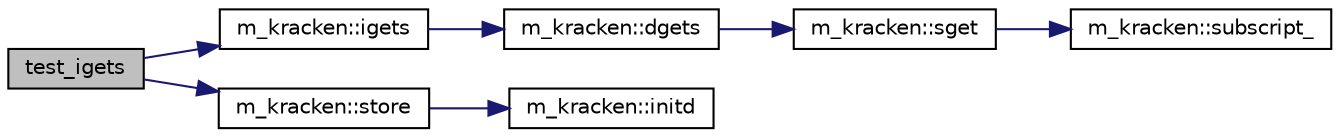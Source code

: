 digraph "test_igets"
{
 // LATEX_PDF_SIZE
  edge [fontname="Helvetica",fontsize="10",labelfontname="Helvetica",labelfontsize="10"];
  node [fontname="Helvetica",fontsize="10",shape=record];
  rankdir="LR";
  Node1 [label="test_igets",height=0.2,width=0.4,color="black", fillcolor="grey75", style="filled", fontcolor="black",tooltip=" "];
  Node1 -> Node2 [color="midnightblue",fontsize="10",style="solid",fontname="Helvetica"];
  Node2 [label="m_kracken::igets",height=0.2,width=0.4,color="black", fillcolor="white", style="filled",URL="$namespacem__kracken.html#a3bf372282fcf75e6db26c8523676713e",tooltip=" "];
  Node2 -> Node3 [color="midnightblue",fontsize="10",style="solid",fontname="Helvetica"];
  Node3 [label="m_kracken::dgets",height=0.2,width=0.4,color="black", fillcolor="white", style="filled",URL="$namespacem__kracken.html#a5820c8cc5b9614c52bb967ec82fb0dc3",tooltip=" "];
  Node3 -> Node4 [color="midnightblue",fontsize="10",style="solid",fontname="Helvetica"];
  Node4 [label="m_kracken::sget",height=0.2,width=0.4,color="black", fillcolor="white", style="filled",URL="$namespacem__kracken.html#a9a64192326816b0b9badcc11506628ee",tooltip=" "];
  Node4 -> Node5 [color="midnightblue",fontsize="10",style="solid",fontname="Helvetica"];
  Node5 [label="m_kracken::subscript_",height=0.2,width=0.4,color="black", fillcolor="white", style="filled",URL="$namespacem__kracken.html#a3c87f6cd9c414d903b41ea81befa0343",tooltip=" "];
  Node1 -> Node6 [color="midnightblue",fontsize="10",style="solid",fontname="Helvetica"];
  Node6 [label="m_kracken::store",height=0.2,width=0.4,color="black", fillcolor="white", style="filled",URL="$namespacem__kracken.html#a6eb597e3ca7d161933f595788d511fd7",tooltip=" "];
  Node6 -> Node7 [color="midnightblue",fontsize="10",style="solid",fontname="Helvetica"];
  Node7 [label="m_kracken::initd",height=0.2,width=0.4,color="black", fillcolor="white", style="filled",URL="$namespacem__kracken.html#a72ce8ce4280e366c854256431816049f",tooltip=" "];
}
